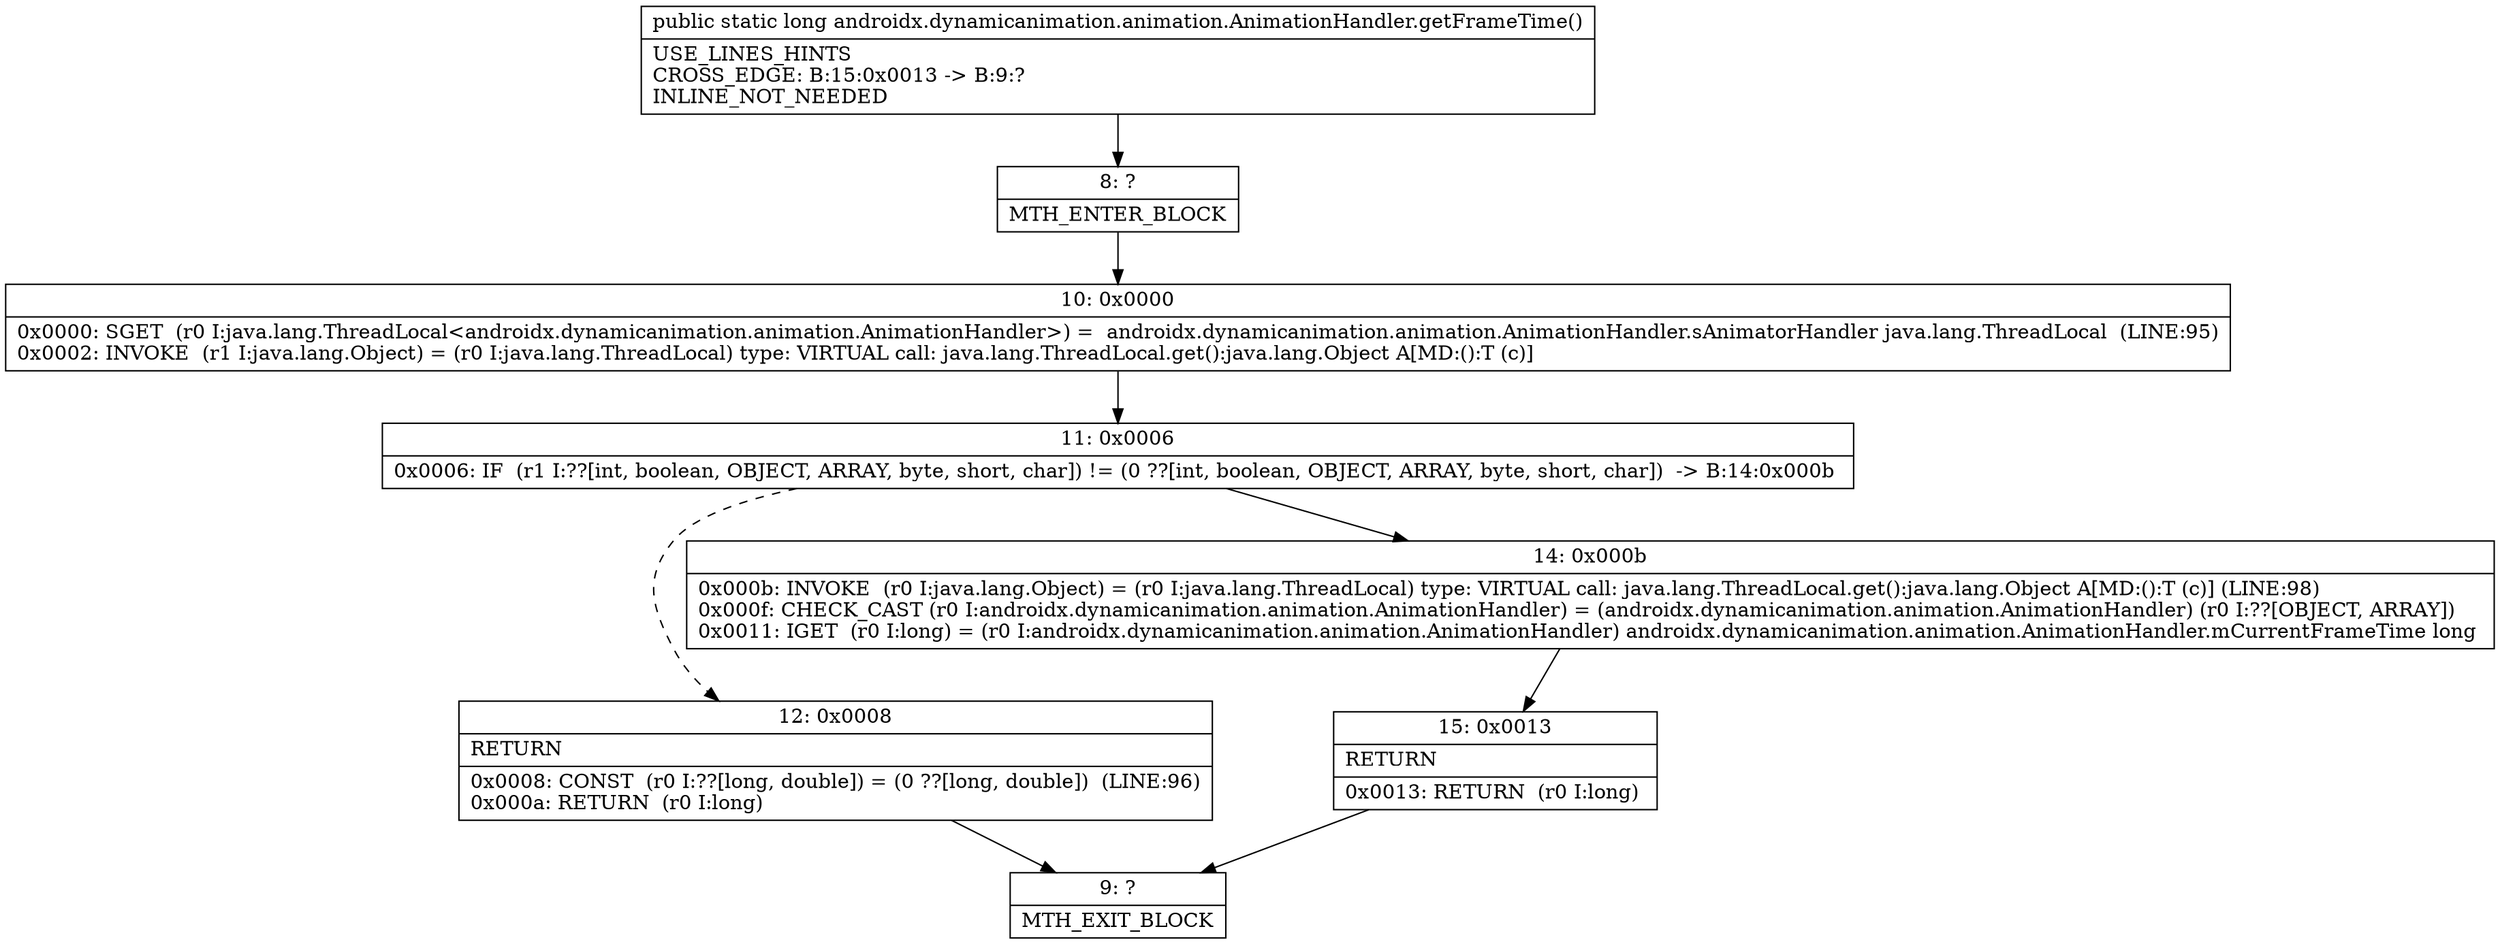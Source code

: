 digraph "CFG forandroidx.dynamicanimation.animation.AnimationHandler.getFrameTime()J" {
Node_8 [shape=record,label="{8\:\ ?|MTH_ENTER_BLOCK\l}"];
Node_10 [shape=record,label="{10\:\ 0x0000|0x0000: SGET  (r0 I:java.lang.ThreadLocal\<androidx.dynamicanimation.animation.AnimationHandler\>) =  androidx.dynamicanimation.animation.AnimationHandler.sAnimatorHandler java.lang.ThreadLocal  (LINE:95)\l0x0002: INVOKE  (r1 I:java.lang.Object) = (r0 I:java.lang.ThreadLocal) type: VIRTUAL call: java.lang.ThreadLocal.get():java.lang.Object A[MD:():T (c)]\l}"];
Node_11 [shape=record,label="{11\:\ 0x0006|0x0006: IF  (r1 I:??[int, boolean, OBJECT, ARRAY, byte, short, char]) != (0 ??[int, boolean, OBJECT, ARRAY, byte, short, char])  \-\> B:14:0x000b \l}"];
Node_12 [shape=record,label="{12\:\ 0x0008|RETURN\l|0x0008: CONST  (r0 I:??[long, double]) = (0 ??[long, double])  (LINE:96)\l0x000a: RETURN  (r0 I:long) \l}"];
Node_9 [shape=record,label="{9\:\ ?|MTH_EXIT_BLOCK\l}"];
Node_14 [shape=record,label="{14\:\ 0x000b|0x000b: INVOKE  (r0 I:java.lang.Object) = (r0 I:java.lang.ThreadLocal) type: VIRTUAL call: java.lang.ThreadLocal.get():java.lang.Object A[MD:():T (c)] (LINE:98)\l0x000f: CHECK_CAST (r0 I:androidx.dynamicanimation.animation.AnimationHandler) = (androidx.dynamicanimation.animation.AnimationHandler) (r0 I:??[OBJECT, ARRAY]) \l0x0011: IGET  (r0 I:long) = (r0 I:androidx.dynamicanimation.animation.AnimationHandler) androidx.dynamicanimation.animation.AnimationHandler.mCurrentFrameTime long \l}"];
Node_15 [shape=record,label="{15\:\ 0x0013|RETURN\l|0x0013: RETURN  (r0 I:long) \l}"];
MethodNode[shape=record,label="{public static long androidx.dynamicanimation.animation.AnimationHandler.getFrameTime()  | USE_LINES_HINTS\lCROSS_EDGE: B:15:0x0013 \-\> B:9:?\lINLINE_NOT_NEEDED\l}"];
MethodNode -> Node_8;Node_8 -> Node_10;
Node_10 -> Node_11;
Node_11 -> Node_12[style=dashed];
Node_11 -> Node_14;
Node_12 -> Node_9;
Node_14 -> Node_15;
Node_15 -> Node_9;
}

